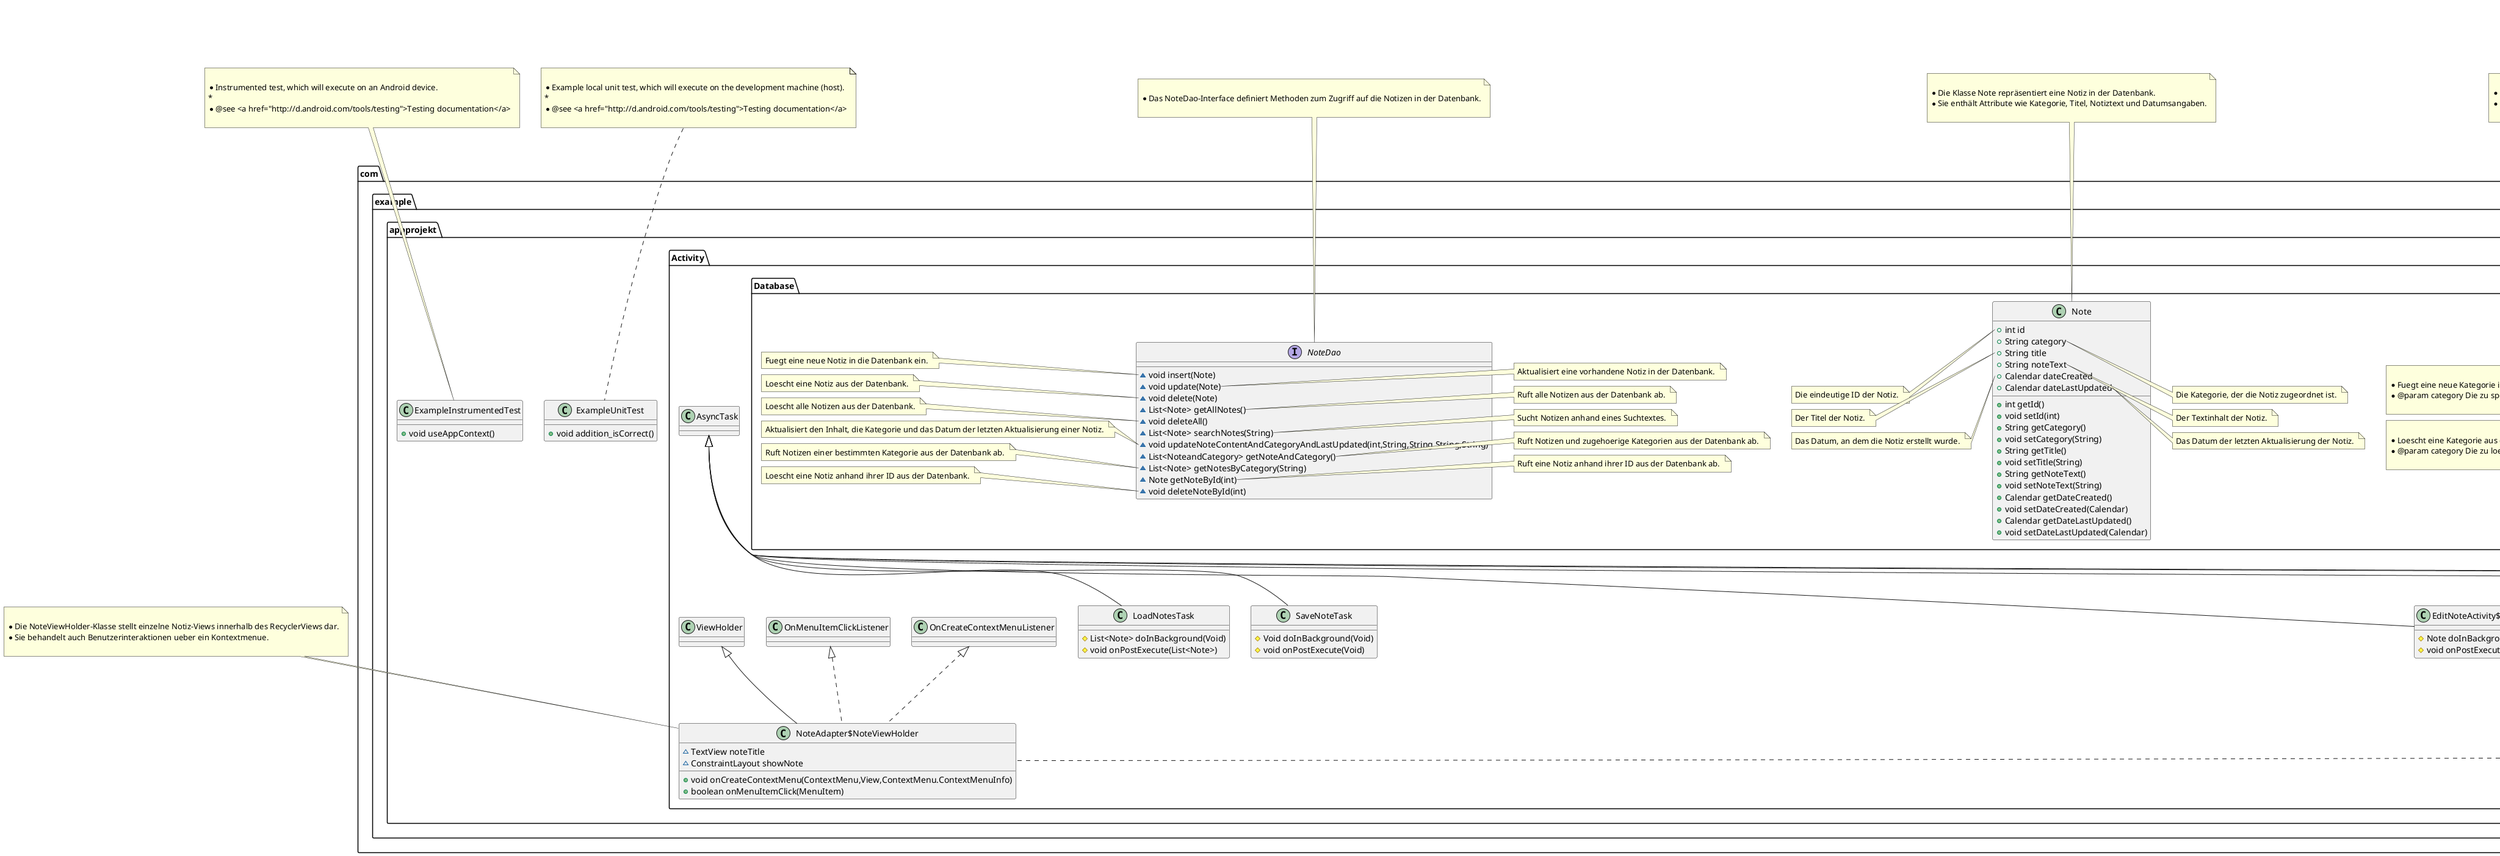 @startuml
class com.example.appprojekt.ExampleInstrumentedTest {
+ void useAppContext()
}
note top of com.example.appprojekt.ExampleInstrumentedTest

 * Instrumented test, which will execute on an Android device.
 *
 * @see <a href="http://d.android.com/tools/testing">Testing documentation</a>
 
end note


abstract class com.example.appprojekt.Activity.Database.NoteDatabase {
- {static} NoteDatabase instance
+ {static} NoteDatabase getInstance(Context)
+ {abstract}CategoryDao categoryDao()
+ {abstract}NoteDao noteDao()
}
note top of com.example.appprojekt.Activity.Database.NoteDatabase

 * Die NoteDatabase-Klasse repraesentiert die SQLite-Datenbank für die Anwendung.
 * Sie enthaelt die Tabellen für Kategorien und Notizen und bietet Zugriff auf die DAOs.
 
end note

note left of com.example.appprojekt.Activity.Database.NoteDatabase::instance
 Die Instanz der Datenbank. 
end note

note left of com.example.appprojekt.Activity.Database.NoteDatabase::getInstance(Context)

     * Gibt eine synchronisierte Instanz der Datenbank zurueck.
     * @param context Der Anwendungskontext.
     * @return Die Instanz der Datenbank.
     
end note
note right of com.example.appprojekt.Activity.Database.NoteDatabase::categoryDao()
 Gibt das Data Access Object (DAO) für Kategorien zurueck. 
end note
note left of com.example.appprojekt.Activity.Database.NoteDatabase::noteDao()
 Gibt das Data Access Object (DAO) für Notizen zurueck. 
end note

class com.example.appprojekt.Activity.ShowNoteActivity {
- TextView categoryTextView
- Button okButton
# void onCreate(Bundle)
- void loadNoteFromDatabase(int)
}
note top of com.example.appprojekt.Activity.ShowNoteActivity

 * Die ShowNoteActivity-Klasse zeigt die Details einer einzelnen Notiz an.
 * Sie ermoeglicht es dem Benutzer, die Details einer Notiz zu betrachten, einschließlich Kategorie, Titel, Inhalt und Erstellungs-/Aktualisierungsdatum.
 
end note


note left of com.example.appprojekt.Activity.ShowNoteActivity::loadNoteFromDatabase(int)

     * Laedt die Details einer Notiz aus der Datenbank und aktualisiert die Ansicht entsprechend.
     * @param noteId Die ID der Notiz, deren Details geladen werden sollen.
     
end note

class com.example.appprojekt.Activity.ShowNoteActivity$LoadNoteTask {
# Note doInBackground(Integer)
# void onPostExecute(Note)
}
note top of com.example.appprojekt.Activity.ShowNoteActivity$LoadNoteTask

     * AsyncTask zum Laden der Notizdetails aus der Datenbank.
     
end note


class com.example.appprojekt.Activity.NoteAdapter {
- List<Note> notes
+ void setNotes(List<Note>)
+ Note getNoteAtPosition(int)
+ NoteViewHolder onCreateViewHolder(ViewGroup,int)
+ void onBindViewHolder(NoteViewHolder,int)
- int getCategoryColor(String)
+ int getItemCount()
}
note top of com.example.appprojekt.Activity.NoteAdapter

 * Der NoteAdapter ist ein RecyclerView-Adapter, der Notizen in einer RecyclerView anzeigt.
 * Er bindet die Notizdaten an die einzelnen Elemente des RecyclerViews und behandelt die Benutzerinteraktionen.
 
end note


note left of com.example.appprojekt.Activity.NoteAdapter::setNotes(List<Note>)

     * Aktualisiert die Liste der Notizen und benachrichtigt den Adapter über die Aenderung.
     * @param notes Die aktualisierte Liste von Notizen.
     
end note
note right of com.example.appprojekt.Activity.NoteAdapter::getNoteAtPosition(int)

     * Gibt die Notiz an der angegebenen Position zurueck.
     * @param position Die Position der Notiz in der Liste.
     * @return Die Notiz an der angegebenen Position.
     
end note

class com.example.appprojekt.Activity.NoteAdapter$NoteViewHolder {
~ TextView noteTitle
~ ConstraintLayout showNote
+ void onCreateContextMenu(ContextMenu,View,ContextMenu.ContextMenuInfo)
+ boolean onMenuItemClick(MenuItem)
}
note top of com.example.appprojekt.Activity.NoteAdapter$NoteViewHolder

     * Die NoteViewHolder-Klasse stellt einzelne Notiz-Views innerhalb des RecyclerViews dar.
     * Sie behandelt auch Benutzerinteraktionen ueber ein Kontextmenue.
     
end note



class com.example.appprojekt.Activity.MainActivity {
+ {static} int REQUEST_SHOW_NOTES
- {static} int REQUEST_ADD_NOTE
- RecyclerView noteRecyclerView
- NoteAdapter noteAdapter
- NoteDatabase noteDatabase
- List<Note> notesList
# void onCreate(Bundle)
# void onResume()
- void searchNotes(String)
- void loadNotes(int)
# void onActivityResult(int,int,Intent)
}
note top of com.example.appprojekt.Activity.MainActivity

 * Die MainActivity ist die Einstiegsaktivitaet der Anwendung.
 * Sie zeigt die Liste der Notizen an und ermoeglicht das Hinzufuegen neuer Notizen.
 
end note


note left of com.example.appprojekt.Activity.MainActivity::searchNotes(String)

     * Sucht nach Notizen anhand eines Suchbegriffs und aktualisiert die angezeigte Liste.
     * @param query Der Suchbegriff.
     
end note
note right of com.example.appprojekt.Activity.MainActivity::loadNotes(int)

     * Lädt die Notizen aus der Datenbank und aktualisiert die Anzeige entsprechend.
     * @param requestCode Der Anforderungscode für die Aktualisierung.
     
end note

class com.example.appprojekt.Activity.LoadNotesTask {
# List<Note> doInBackground(Void)
# void onPostExecute(List<Note>)
}

interface com.example.appprojekt.Activity.Database.NoteDao {
~ void insert(Note)
~ void update(Note)
~ void delete(Note)
~ List<Note> getAllNotes()
~ void deleteAll()
~ List<Note> searchNotes(String)
~ void updateNoteContentAndCategoryAndLastUpdated(int,String,String,String,String)
~ List<NoteandCategory> getNoteAndCategory()
~ List<Note> getNotesByCategory(String)
~ Note getNoteById(int)
~ void deleteNoteById(int)
}
note top of com.example.appprojekt.Activity.Database.NoteDao

 * Das NoteDao-Interface definiert Methoden zum Zugriff auf die Notizen in der Datenbank.
 
end note

note left of com.example.appprojekt.Activity.Database.NoteDao::insert(Note)
 Fuegt eine neue Notiz in die Datenbank ein. 
end note
note right of com.example.appprojekt.Activity.Database.NoteDao::update(Note)
 Aktualisiert eine vorhandene Notiz in der Datenbank. 
end note
note left of com.example.appprojekt.Activity.Database.NoteDao::delete(Note)
 Loescht eine Notiz aus der Datenbank. 
end note
note right of com.example.appprojekt.Activity.Database.NoteDao::getAllNotes()
 Ruft alle Notizen aus der Datenbank ab. 
end note
note left of com.example.appprojekt.Activity.Database.NoteDao::deleteAll()
 Loescht alle Notizen aus der Datenbank. 
end note
note right of com.example.appprojekt.Activity.Database.NoteDao::searchNotes(String)
 Sucht Notizen anhand eines Suchtextes. 
end note
note left of com.example.appprojekt.Activity.Database.NoteDao::updateNoteContentAndCategoryAndLastUpdated(int,String,String,String,String)
 Aktualisiert den Inhalt, die Kategorie und das Datum der letzten Aktualisierung einer Notiz. 
end note
note right of com.example.appprojekt.Activity.Database.NoteDao::getNoteAndCategory()
 Ruft Notizen und zugehoerige Kategorien aus der Datenbank ab. 
end note
note left of com.example.appprojekt.Activity.Database.NoteDao::getNotesByCategory(String)
 Ruft Notizen einer bestimmten Kategorie aus der Datenbank ab. 
end note
note right of com.example.appprojekt.Activity.Database.NoteDao::getNoteById(int)
 Ruft eine Notiz anhand ihrer ID aus der Datenbank ab. 
end note
note left of com.example.appprojekt.Activity.Database.NoteDao::deleteNoteById(int)
 Loescht eine Notiz anhand ihrer ID aus der Datenbank. 
end note

class com.example.appprojekt.Activity.Database.Note {
+ int id
+ String category
+ String title
+ String noteText
+ Calendar dateCreated
+ Calendar dateLastUpdated
+ int getId()
+ void setId(int)
+ String getCategory()
+ void setCategory(String)
+ String getTitle()
+ void setTitle(String)
+ String getNoteText()
+ void setNoteText(String)
+ Calendar getDateCreated()
+ void setDateCreated(Calendar)
+ Calendar getDateLastUpdated()
+ void setDateLastUpdated(Calendar)
}
note top of com.example.appprojekt.Activity.Database.Note

 * Die Klasse Note repräsentiert eine Notiz in der Datenbank.
 * Sie enthält Attribute wie Kategorie, Titel, Notiztext und Datumsangaben.
 
end note

note left of com.example.appprojekt.Activity.Database.Note::id
 Die eindeutige ID der Notiz. 
end note
note right of com.example.appprojekt.Activity.Database.Note::category
 Die Kategorie, der die Notiz zugeordnet ist. 
end note
note left of com.example.appprojekt.Activity.Database.Note::title
 Der Titel der Notiz. 
end note
note right of com.example.appprojekt.Activity.Database.Note::noteText
 Der Textinhalt der Notiz. 
end note
note left of com.example.appprojekt.Activity.Database.Note::dateCreated
 Das Datum, an dem die Notiz erstellt wurde. 
end note
note right of com.example.appprojekt.Activity.Database.Note::dateLastUpdated
 Das Datum der letzten Aktualisierung der Notiz. 
end note


interface com.example.appprojekt.Activity.Database.CategoryDao {
~ void insert(Category)
~ void update(Category)
~ void delete(Category)
~ List<Category> getAllCategories()
}
note top of com.example.appprojekt.Activity.Database.CategoryDao

 * Das CategoryDao-Interface definiert Methoden zum Zugriff auf die Datenbanktabelle "categories".
 * Es enthaelt Methoden zum Einfuegen, Aktualisieren, Loeschen und Abrufen von Kategorien.
 
end note

note left of com.example.appprojekt.Activity.Database.CategoryDao::insert(Category)

     * Fuegt eine neue Kategorie in die Datenbank ein.
     * @param category Die zu speichernde Kategorie.
     
end note
note right of com.example.appprojekt.Activity.Database.CategoryDao::update(Category)

     * Aktualisiert eine vorhandene Kategorie in der Datenbank.
     * @param category Die zu aktualisierende Kategorie.
     
end note
note left of com.example.appprojekt.Activity.Database.CategoryDao::delete(Category)

     * Loescht eine Kategorie aus der Datenbank.
     * @param category Die zu loeschende Kategorie.
     
end note
note right of com.example.appprojekt.Activity.Database.CategoryDao::getAllCategories()

     * Ruft alle Kategorien aus der Datenbank ab.
     * @return Eine Liste aller Kategorien in der Datenbank.
     
end note

class com.example.appprojekt.Activity.AddNoteActivity {
- Spinner categorySpinner
- EditText titleEditText
# void onCreate(Bundle)
- void saveNoteToDatabase()
}
note top of com.example.appprojekt.Activity.AddNoteActivity

 * Die AddNoteActivity-Klasse ermoeglicht das Hinzufuegen neuer Notizen.
 * Sie stellt ein Formular bereit, in dem der Benutzer die Kategorie, den Titel und den Text der Notiz eingeben kann.
 
end note


note left of com.example.appprojekt.Activity.AddNoteActivity::saveNoteToDatabase()

     * Speichert die eingegebene Notiz in der Datenbank.
     
end note

class com.example.appprojekt.Activity.SaveNoteTask {
# Void doInBackground(Void)
# void onPostExecute(Void)
}

class com.example.appprojekt.ExampleUnitTest {
+ void addition_isCorrect()
}
note top of com.example.appprojekt.ExampleUnitTest

 * Example local unit test, which will execute on the development machine (host).
 *
 * @see <a href="http://d.android.com/tools/testing">Testing documentation</a>
 
end note


class com.example.appprojekt.Activity.Database.NoteandCategory {
+ Note note
+ List<Note> notes
}
note top of com.example.appprojekt.Activity.Database.NoteandCategory

 * Die NoteandCategory-Klasse repraesentiert eine Verbindung zwischen Notizen und Kategorien in der Datenbank.
 * Sie ermoeglicht den Zugriff auf Notizen, die zu einer bestimmten Kategorie gehoeren.
 
end note

note left of com.example.appprojekt.Activity.Database.NoteandCategory::note
 Eine eingebettete Notiz. 
end note
note right of com.example.appprojekt.Activity.Database.NoteandCategory::notes
 Eine Liste von Notizen, die zu einer bestimmten Kategorie gehoeren. 
end note

class com.example.appprojekt.Activity.EditNoteActivity {
- EditText titleEditText
- Spinner categorySpinner
- Button cancelButton
- int noteId
# void onCreate(Bundle)
- void loadNoteContent()
- int getIndexForCategory(String)
- void saveNoteAndFinish()
}
note top of com.example.appprojekt.Activity.EditNoteActivity

 * Die EditNoteActivity-Klasse ermoeglicht das Bearbeiten einer vorhandenen Notiz.
 * Sie zeigt ein Formular an, in dem der Benutzer den Titel, den Inhalt und die Kategorie der Notiz bearbeiten kann.
 
end note



class com.example.appprojekt.Activity.EditNoteActivity$LoadNoteContentTask {
# Note doInBackground(Void)
# void onPostExecute(Note)
}

class com.example.appprojekt.Activity.EditNoteActivity$UpdateNoteContentTask {
# Void doInBackground(String)
# void onPostExecute(Void)
}

class com.example.appprojekt.Activity.Database.Converters {
+ {static} Calendar fromTimestamp(Long)
+ {static} Long calendarToTimestamp(Calendar)
}
note top of com.example.appprojekt.Activity.Database.Converters

 * Die Converters-Klasse bietet Konvertierungsmethoden für den Room-Datenbanktyp Calendar.
 * Sie konvertiert zwischen einem Calendar-Objekt und einem Long-Wert (Zeitstempel).
 
end note

note left of com.example.appprojekt.Activity.Database.Converters::fromTimestamp(Long)

     * Konvertiert einen Long-Wert (Zeitstempel) in ein Calendar-Objekt.
     * @param value Der Long-Wert, der konvertiert werden soll.
     * @return Ein Calendar-Objekt, das den uebergebenen Zeitstempel darstellt.
     
end note
note right of com.example.appprojekt.Activity.Database.Converters::calendarToTimestamp(Calendar)

     * Konvertiert ein Calendar-Objekt in einen Long-Wert (Zeitstempel).
     * @param calendar Das Calendar-Objekt, das konvertiert werden soll.
     * @return Ein Long-Wert, der den Zeitstempel des uebergebenen Calendar-Objekts darstellt.
     
end note

class com.example.appprojekt.Activity.Database.Category {
+ String category
}
note top of com.example.appprojekt.Activity.Database.Category

 * Die Klasse Category repraesentiert eine Kategorie in der Datenbank.
 * Sie wird verwendet, um Kategorien für bestimmte Elemente zu definieren.
 
end note

note left of com.example.appprojekt.Activity.Database.Category::category

     * Der Primaerschluessel für die Kategorie.
     * Er wird automatisch generiert und muss eindeutig sein.
     
end note

class com.example.appprojekt.Activity.DeleteNoteActivity {
- boolean confirmDelete
# void onCreate(Bundle)
- void deleteNote()
}
note top of com.example.appprojekt.Activity.DeleteNoteActivity

 * Die DeleteNoteActivity-Klasse ermoeglicht das Loeschen einer Notiz.
 * Sie zeigt eine Bestaetigungsnachricht an und fuehrt das Loeschen durch, wenn der Benutzer bestaetigt.
 
end note

note left of com.example.appprojekt.Activity.DeleteNoteActivity::confirmDelete
 Gibt an, ob das Loeschen bestaetigt wurde. 
end note

note left of com.example.appprojekt.Activity.DeleteNoteActivity::deleteNote()
 Löscht die ausgewaehlte Notiz. 
end note

class com.example.appprojekt.Activity.DeleteNoteActivity$DeleteNoteTask {
# Void doInBackground(Integer)
# void onPostExecute(Void)
}
note top of com.example.appprojekt.Activity.DeleteNoteActivity$DeleteNoteTask
 AsyncTask zum Loeschen einer Notiz aus der Datenbank. 
end note




androidx.room.RoomDatabase <|-- com.example.appprojekt.Activity.Database.NoteDatabase
androidx.appcompat.app.AppCompatActivity <|-- com.example.appprojekt.Activity.ShowNoteActivity
com.example.appprojekt.Activity.ShowNoteActivity +.. com.example.appprojekt.Activity.ShowNoteActivity$LoadNoteTask
com.example.appprojekt.Activity.AsyncTask <|-- com.example.appprojekt.Activity.ShowNoteActivity$LoadNoteTask
com.example.appprojekt.Activity.Adapter <|-- com.example.appprojekt.Activity.NoteAdapter
com.example.appprojekt.Activity.NoteAdapter +.. com.example.appprojekt.Activity.NoteAdapter$NoteViewHolder
com.example.appprojekt.Activity.OnCreateContextMenuListener <|.. com.example.appprojekt.Activity.NoteAdapter$NoteViewHolder
com.example.appprojekt.Activity.OnMenuItemClickListener <|.. com.example.appprojekt.Activity.NoteAdapter$NoteViewHolder
com.example.appprojekt.Activity.ViewHolder <|-- com.example.appprojekt.Activity.NoteAdapter$NoteViewHolder
androidx.appcompat.app.AppCompatActivity <|-- com.example.appprojekt.Activity.MainActivity
com.example.appprojekt.Activity.AsyncTask <|-- com.example.appprojekt.Activity.LoadNotesTask
androidx.appcompat.app.AppCompatActivity <|-- com.example.appprojekt.Activity.AddNoteActivity
com.example.appprojekt.Activity.AsyncTask <|-- com.example.appprojekt.Activity.SaveNoteTask
androidx.appcompat.app.AppCompatActivity <|-- com.example.appprojekt.Activity.EditNoteActivity
com.example.appprojekt.Activity.EditNoteActivity +.. com.example.appprojekt.Activity.EditNoteActivity$LoadNoteContentTask
com.example.appprojekt.Activity.AsyncTask <|-- com.example.appprojekt.Activity.EditNoteActivity$LoadNoteContentTask
com.example.appprojekt.Activity.EditNoteActivity +.. com.example.appprojekt.Activity.EditNoteActivity$UpdateNoteContentTask
com.example.appprojekt.Activity.AsyncTask <|-- com.example.appprojekt.Activity.EditNoteActivity$UpdateNoteContentTask
androidx.appcompat.app.AppCompatActivity <|-- com.example.appprojekt.Activity.DeleteNoteActivity
com.example.appprojekt.Activity.DeleteNoteActivity +.. com.example.appprojekt.Activity.DeleteNoteActivity$DeleteNoteTask
com.example.appprojekt.Activity.AsyncTask <|-- com.example.appprojekt.Activity.DeleteNoteActivity$DeleteNoteTask
@enduml